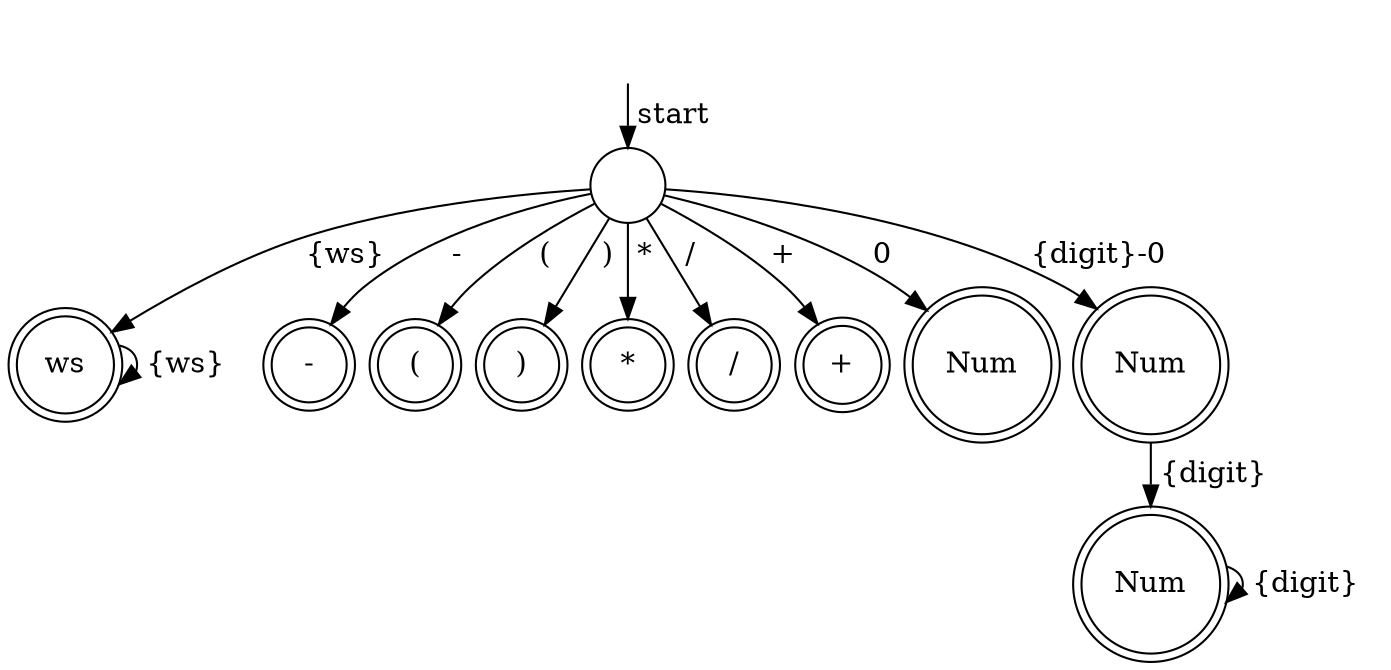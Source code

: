 digraph G {
ranksep=0.1
nodesep=0.1
ratio="compress"
s [ label="" shape="plaintext" ]
n0 [ label="" shape="circle" ]
n1 [ label="ws" shape="doublecircle" ]
n2 [ label="-" shape="doublecircle" ]
n3 [ label="(" shape="doublecircle" ]
n4 [ label=")" shape="doublecircle" ]
n5 [ label="*" shape="doublecircle" ]
n6 [ label="/" shape="doublecircle" ]
n7 [ label="+" shape="doublecircle" ]
n8 [ label="Num" shape="doublecircle" ]
n9 [ label="Num" shape="doublecircle" ]
n10 [ label="Num" shape="doublecircle" ]
s -> n0 [ label=" start"]
n0 -> n1 [ label=" {ws}" ]
n0 -> n2 [ label=" -" ]
n0 -> n3 [ label=" (" ]
n0 -> n4 [ label=" )" ]
n0 -> n5 [ label=" *" ]
n0 -> n6 [ label=" /" ]
n0 -> n7 [ label=" +" ]
n0 -> n8 [ label=" 0" ]
n0 -> n9 [ label=" {digit}-0" ]
n1 -> n1 [ label=" {ws}" ]
n9 -> n10 [ label=" {digit}" ]
n10 -> n10 [ label=" {digit}" ]
}
